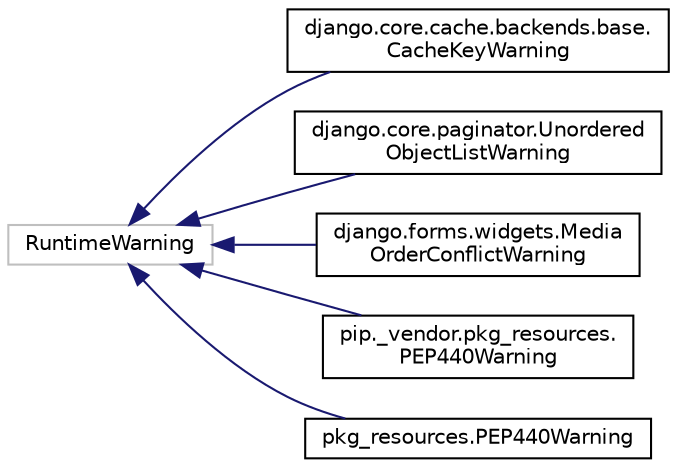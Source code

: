 digraph "Graphical Class Hierarchy"
{
 // LATEX_PDF_SIZE
  edge [fontname="Helvetica",fontsize="10",labelfontname="Helvetica",labelfontsize="10"];
  node [fontname="Helvetica",fontsize="10",shape=record];
  rankdir="LR";
  Node3277 [label="RuntimeWarning",height=0.2,width=0.4,color="grey75", fillcolor="white", style="filled",tooltip=" "];
  Node3277 -> Node0 [dir="back",color="midnightblue",fontsize="10",style="solid",fontname="Helvetica"];
  Node0 [label="django.core.cache.backends.base.\lCacheKeyWarning",height=0.2,width=0.4,color="black", fillcolor="white", style="filled",URL="$classdjango_1_1core_1_1cache_1_1backends_1_1base_1_1_cache_key_warning.html",tooltip=" "];
  Node3277 -> Node3279 [dir="back",color="midnightblue",fontsize="10",style="solid",fontname="Helvetica"];
  Node3279 [label="django.core.paginator.Unordered\lObjectListWarning",height=0.2,width=0.4,color="black", fillcolor="white", style="filled",URL="$classdjango_1_1core_1_1paginator_1_1_unordered_object_list_warning.html",tooltip=" "];
  Node3277 -> Node3280 [dir="back",color="midnightblue",fontsize="10",style="solid",fontname="Helvetica"];
  Node3280 [label="django.forms.widgets.Media\lOrderConflictWarning",height=0.2,width=0.4,color="black", fillcolor="white", style="filled",URL="$classdjango_1_1forms_1_1widgets_1_1_media_order_conflict_warning.html",tooltip=" "];
  Node3277 -> Node3281 [dir="back",color="midnightblue",fontsize="10",style="solid",fontname="Helvetica"];
  Node3281 [label="pip._vendor.pkg_resources.\lPEP440Warning",height=0.2,width=0.4,color="black", fillcolor="white", style="filled",URL="$classpip_1_1__vendor_1_1pkg__resources_1_1_p_e_p440_warning.html",tooltip=" "];
  Node3277 -> Node3282 [dir="back",color="midnightblue",fontsize="10",style="solid",fontname="Helvetica"];
  Node3282 [label="pkg_resources.PEP440Warning",height=0.2,width=0.4,color="black", fillcolor="white", style="filled",URL="$classpkg__resources_1_1_p_e_p440_warning.html",tooltip=" "];
}
